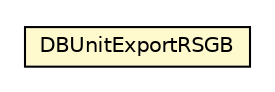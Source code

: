 #!/usr/local/bin/dot
#
# Class diagram 
# Generated by UMLGraph version R5_6-24-gf6e263 (http://www.umlgraph.org/)
#

digraph G {
	edge [fontname="Helvetica",fontsize=10,labelfontname="Helvetica",labelfontsize=10];
	node [fontname="Helvetica",fontsize=10,shape=plaintext];
	nodesep=0.25;
	ranksep=0.5;
	// nl.b3p.brmo.test.util.database.dbunit.DBUnitExportRSGB
	c5 [label=<<table title="nl.b3p.brmo.test.util.database.dbunit.DBUnitExportRSGB" border="0" cellborder="1" cellspacing="0" cellpadding="2" port="p" bgcolor="lemonChiffon" href="./DBUnitExportRSGB.html">
		<tr><td><table border="0" cellspacing="0" cellpadding="1">
<tr><td align="center" balign="center"> DBUnitExportRSGB </td></tr>
		</table></td></tr>
		</table>>, URL="./DBUnitExportRSGB.html", fontname="Helvetica", fontcolor="black", fontsize=10.0];
}

